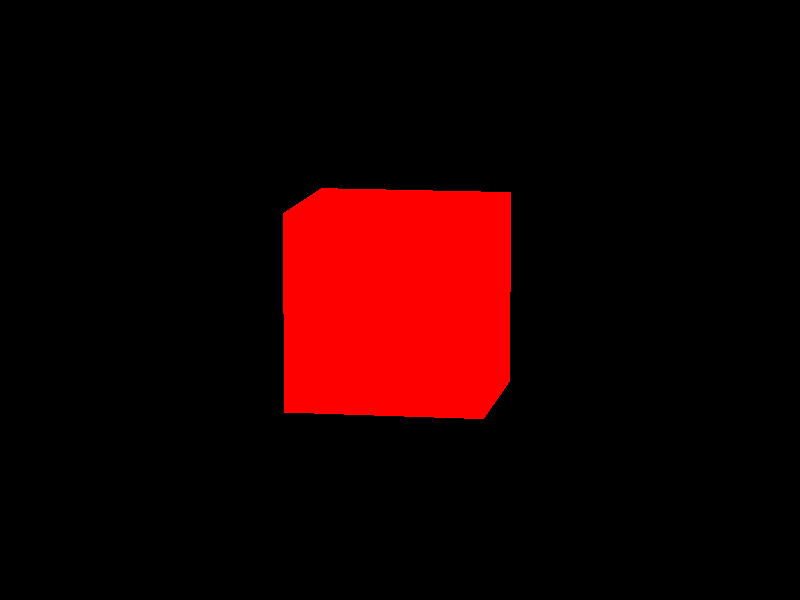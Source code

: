 box { 
<-1, -1, -1>, <1, 1, 1> 
pigment { color rgb <1, 0, 0> } 
}

camera {
	location <5, 5, -30>
	look_at <0, 0, 0>
	angle 15
}

light_source {
	<4, 6, -10>, rgb <1, 1, 1>
}





